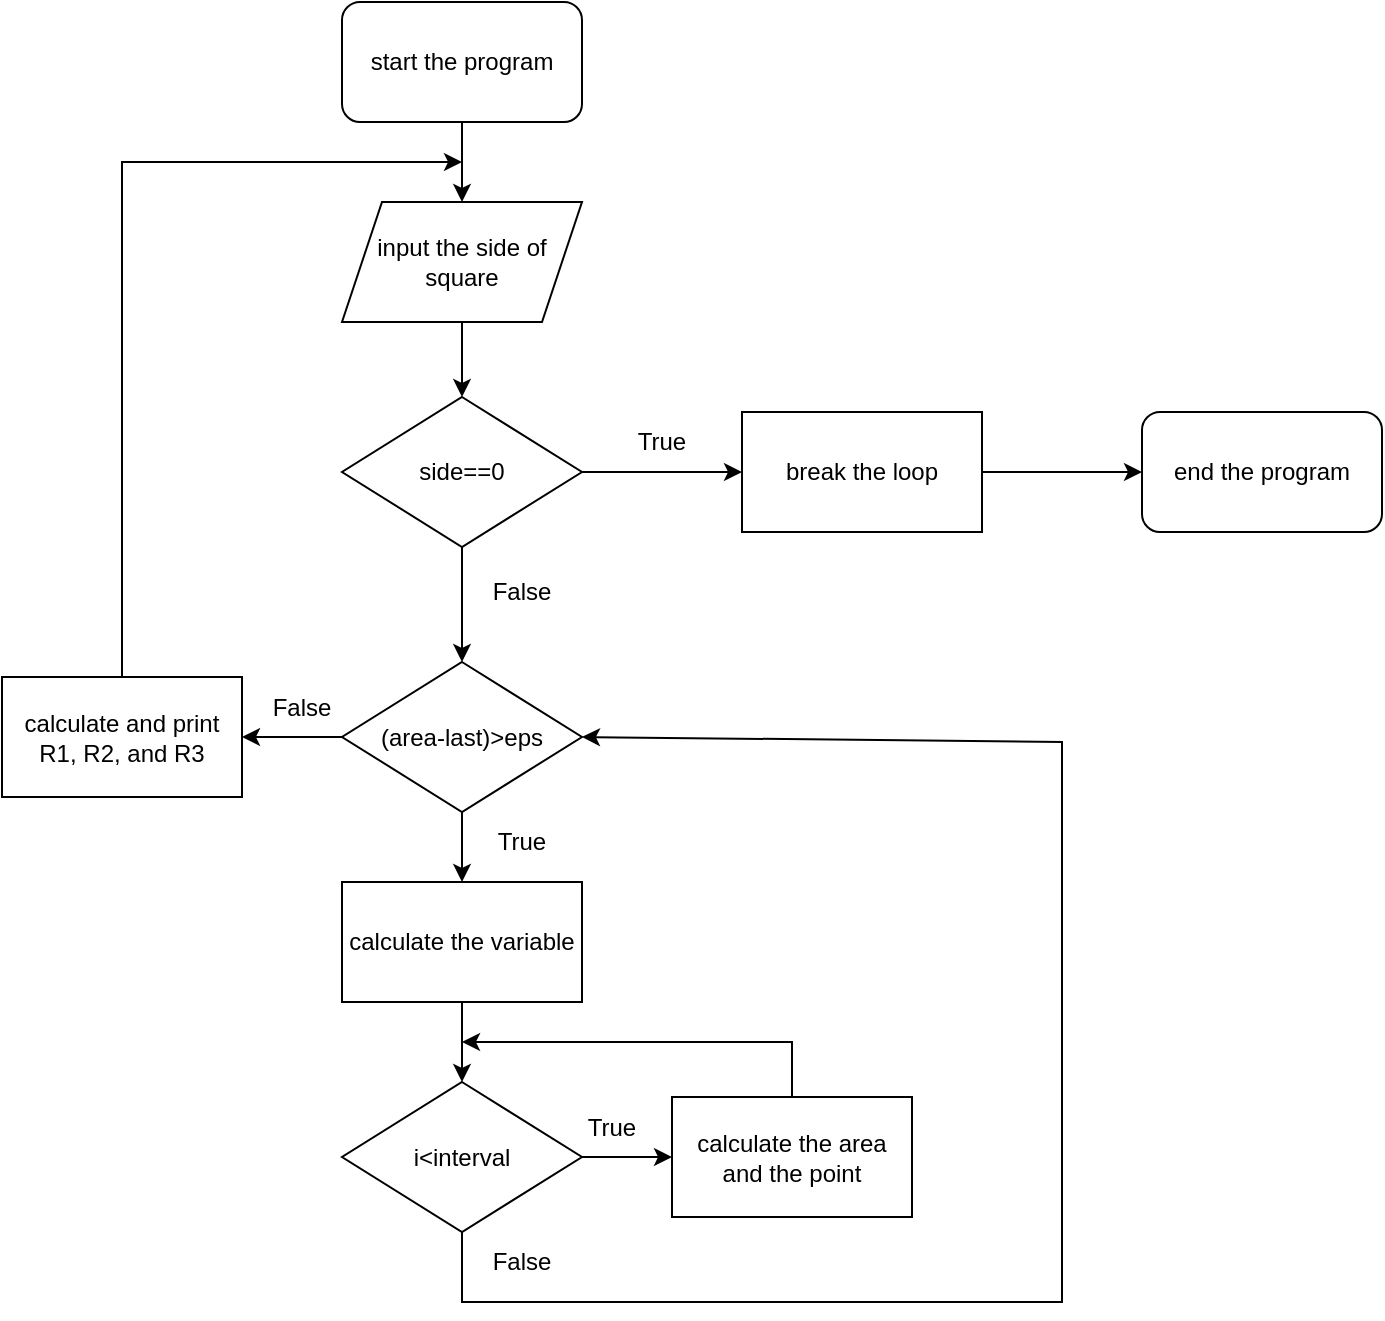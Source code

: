 <mxfile version="20.6.2" type="device"><diagram id="R2lEEEUBdFMjLlhIrx00" name="Page-1"><mxGraphModel dx="660" dy="781" grid="1" gridSize="10" guides="1" tooltips="1" connect="1" arrows="1" fold="1" page="1" pageScale="1" pageWidth="850" pageHeight="1100" math="0" shadow="0" extFonts="Permanent Marker^https://fonts.googleapis.com/css?family=Permanent+Marker"><root><mxCell id="0"/><mxCell id="1" parent="0"/><mxCell id="5yVZEZUZqRrqYyHWmUDZ-48" value="" style="edgeStyle=orthogonalEdgeStyle;rounded=0;orthogonalLoop=1;jettySize=auto;html=1;" edge="1" parent="1" source="5yVZEZUZqRrqYyHWmUDZ-1" target="5yVZEZUZqRrqYyHWmUDZ-2"><mxGeometry relative="1" as="geometry"/></mxCell><mxCell id="5yVZEZUZqRrqYyHWmUDZ-1" value="start the program" style="rounded=1;whiteSpace=wrap;html=1;" vertex="1" parent="1"><mxGeometry x="200" y="110" width="120" height="60" as="geometry"/></mxCell><mxCell id="5yVZEZUZqRrqYyHWmUDZ-9" value="" style="edgeStyle=orthogonalEdgeStyle;rounded=0;orthogonalLoop=1;jettySize=auto;html=1;" edge="1" parent="1" source="5yVZEZUZqRrqYyHWmUDZ-2" target="5yVZEZUZqRrqYyHWmUDZ-5"><mxGeometry relative="1" as="geometry"/></mxCell><mxCell id="5yVZEZUZqRrqYyHWmUDZ-2" value="input the side of square" style="shape=parallelogram;perimeter=parallelogramPerimeter;whiteSpace=wrap;html=1;fixedSize=1;" vertex="1" parent="1"><mxGeometry x="200" y="210" width="120" height="60" as="geometry"/></mxCell><mxCell id="5yVZEZUZqRrqYyHWmUDZ-20" value="" style="edgeStyle=orthogonalEdgeStyle;rounded=0;orthogonalLoop=1;jettySize=auto;html=1;" edge="1" parent="1" source="5yVZEZUZqRrqYyHWmUDZ-5" target="5yVZEZUZqRrqYyHWmUDZ-19"><mxGeometry relative="1" as="geometry"/></mxCell><mxCell id="5yVZEZUZqRrqYyHWmUDZ-33" value="" style="edgeStyle=orthogonalEdgeStyle;rounded=0;orthogonalLoop=1;jettySize=auto;html=1;" edge="1" parent="1" source="5yVZEZUZqRrqYyHWmUDZ-5" target="5yVZEZUZqRrqYyHWmUDZ-32"><mxGeometry relative="1" as="geometry"/></mxCell><mxCell id="5yVZEZUZqRrqYyHWmUDZ-5" value="side==0" style="rhombus;whiteSpace=wrap;html=1;" vertex="1" parent="1"><mxGeometry x="200" y="307.5" width="120" height="75" as="geometry"/></mxCell><mxCell id="5yVZEZUZqRrqYyHWmUDZ-21" value="" style="edgeStyle=orthogonalEdgeStyle;rounded=0;orthogonalLoop=1;jettySize=auto;html=1;" edge="1" parent="1" source="5yVZEZUZqRrqYyHWmUDZ-12" target="5yVZEZUZqRrqYyHWmUDZ-18"><mxGeometry relative="1" as="geometry"/></mxCell><mxCell id="5yVZEZUZqRrqYyHWmUDZ-12" value="calculate the variable" style="rounded=0;whiteSpace=wrap;html=1;" vertex="1" parent="1"><mxGeometry x="200" y="550" width="120" height="60" as="geometry"/></mxCell><mxCell id="5yVZEZUZqRrqYyHWmUDZ-23" value="" style="edgeStyle=orthogonalEdgeStyle;rounded=0;orthogonalLoop=1;jettySize=auto;html=1;" edge="1" parent="1" source="5yVZEZUZqRrqYyHWmUDZ-18" target="5yVZEZUZqRrqYyHWmUDZ-22"><mxGeometry relative="1" as="geometry"/></mxCell><mxCell id="5yVZEZUZqRrqYyHWmUDZ-18" value="i&amp;lt;interval" style="rhombus;whiteSpace=wrap;html=1;" vertex="1" parent="1"><mxGeometry x="200" y="650" width="120" height="75" as="geometry"/></mxCell><mxCell id="5yVZEZUZqRrqYyHWmUDZ-50" value="" style="edgeStyle=orthogonalEdgeStyle;rounded=0;orthogonalLoop=1;jettySize=auto;html=1;" edge="1" parent="1" source="5yVZEZUZqRrqYyHWmUDZ-19" target="5yVZEZUZqRrqYyHWmUDZ-29"><mxGeometry relative="1" as="geometry"/></mxCell><mxCell id="5yVZEZUZqRrqYyHWmUDZ-19" value="break the loop" style="rounded=0;whiteSpace=wrap;html=1;" vertex="1" parent="1"><mxGeometry x="400" y="315" width="120" height="60" as="geometry"/></mxCell><mxCell id="5yVZEZUZqRrqYyHWmUDZ-22" value="calculate the area&lt;br&gt;and the point" style="rounded=0;whiteSpace=wrap;html=1;" vertex="1" parent="1"><mxGeometry x="365" y="657.5" width="120" height="60" as="geometry"/></mxCell><mxCell id="5yVZEZUZqRrqYyHWmUDZ-26" value="" style="endArrow=classic;html=1;rounded=0;exitX=0.5;exitY=0;exitDx=0;exitDy=0;" edge="1" parent="1" source="5yVZEZUZqRrqYyHWmUDZ-22"><mxGeometry width="50" height="50" relative="1" as="geometry"><mxPoint x="250" y="780" as="sourcePoint"/><mxPoint x="260" y="630" as="targetPoint"/><Array as="points"><mxPoint x="425" y="630"/></Array></mxGeometry></mxCell><mxCell id="5yVZEZUZqRrqYyHWmUDZ-27" value="calculate and print R1, R2, and R3" style="rounded=0;whiteSpace=wrap;html=1;" vertex="1" parent="1"><mxGeometry x="30" y="447.5" width="120" height="60" as="geometry"/></mxCell><mxCell id="5yVZEZUZqRrqYyHWmUDZ-29" value="end the program" style="rounded=1;whiteSpace=wrap;html=1;" vertex="1" parent="1"><mxGeometry x="600" y="315" width="120" height="60" as="geometry"/></mxCell><mxCell id="5yVZEZUZqRrqYyHWmUDZ-52" value="" style="edgeStyle=orthogonalEdgeStyle;rounded=0;orthogonalLoop=1;jettySize=auto;html=1;" edge="1" parent="1" source="5yVZEZUZqRrqYyHWmUDZ-32" target="5yVZEZUZqRrqYyHWmUDZ-27"><mxGeometry relative="1" as="geometry"/></mxCell><mxCell id="5yVZEZUZqRrqYyHWmUDZ-53" value="" style="edgeStyle=orthogonalEdgeStyle;rounded=0;orthogonalLoop=1;jettySize=auto;html=1;" edge="1" parent="1" source="5yVZEZUZqRrqYyHWmUDZ-32" target="5yVZEZUZqRrqYyHWmUDZ-12"><mxGeometry relative="1" as="geometry"/></mxCell><mxCell id="5yVZEZUZqRrqYyHWmUDZ-32" value="(area-last)&amp;gt;eps" style="rhombus;whiteSpace=wrap;html=1;" vertex="1" parent="1"><mxGeometry x="200" y="440" width="120" height="75" as="geometry"/></mxCell><mxCell id="5yVZEZUZqRrqYyHWmUDZ-35" value="False" style="text;html=1;strokeColor=none;fillColor=none;align=center;verticalAlign=middle;whiteSpace=wrap;rounded=0;" vertex="1" parent="1"><mxGeometry x="260" y="390" width="60" height="30" as="geometry"/></mxCell><mxCell id="5yVZEZUZqRrqYyHWmUDZ-36" value="True" style="text;html=1;strokeColor=none;fillColor=none;align=center;verticalAlign=middle;whiteSpace=wrap;rounded=0;" vertex="1" parent="1"><mxGeometry x="330" y="315" width="60" height="30" as="geometry"/></mxCell><mxCell id="5yVZEZUZqRrqYyHWmUDZ-41" value="True" style="text;html=1;strokeColor=none;fillColor=none;align=center;verticalAlign=middle;whiteSpace=wrap;rounded=0;" vertex="1" parent="1"><mxGeometry x="260" y="515" width="60" height="30" as="geometry"/></mxCell><mxCell id="5yVZEZUZqRrqYyHWmUDZ-40" value="False" style="text;html=1;strokeColor=none;fillColor=none;align=center;verticalAlign=middle;whiteSpace=wrap;rounded=0;" vertex="1" parent="1"><mxGeometry x="150" y="447.5" width="60" height="30" as="geometry"/></mxCell><mxCell id="5yVZEZUZqRrqYyHWmUDZ-54" value="" style="endArrow=classic;html=1;rounded=0;entryX=1;entryY=0.5;entryDx=0;entryDy=0;exitX=0.5;exitY=1;exitDx=0;exitDy=0;" edge="1" parent="1" source="5yVZEZUZqRrqYyHWmUDZ-18" target="5yVZEZUZqRrqYyHWmUDZ-32"><mxGeometry width="50" height="50" relative="1" as="geometry"><mxPoint x="290" y="610" as="sourcePoint"/><mxPoint x="340" y="560" as="targetPoint"/><Array as="points"><mxPoint x="260" y="760"/><mxPoint x="560" y="760"/><mxPoint x="560" y="480"/></Array></mxGeometry></mxCell><mxCell id="5yVZEZUZqRrqYyHWmUDZ-55" value="True" style="text;html=1;strokeColor=none;fillColor=none;align=center;verticalAlign=middle;whiteSpace=wrap;rounded=0;" vertex="1" parent="1"><mxGeometry x="305" y="657.5" width="60" height="30" as="geometry"/></mxCell><mxCell id="5yVZEZUZqRrqYyHWmUDZ-56" value="False" style="text;html=1;strokeColor=none;fillColor=none;align=center;verticalAlign=middle;whiteSpace=wrap;rounded=0;" vertex="1" parent="1"><mxGeometry x="260" y="725" width="60" height="30" as="geometry"/></mxCell><mxCell id="5yVZEZUZqRrqYyHWmUDZ-57" value="" style="endArrow=classic;html=1;rounded=0;exitX=0.5;exitY=0;exitDx=0;exitDy=0;" edge="1" parent="1" source="5yVZEZUZqRrqYyHWmUDZ-27"><mxGeometry width="50" height="50" relative="1" as="geometry"><mxPoint x="280" y="420" as="sourcePoint"/><mxPoint x="260" y="190" as="targetPoint"/><Array as="points"><mxPoint x="90" y="190"/></Array></mxGeometry></mxCell></root></mxGraphModel></diagram></mxfile>